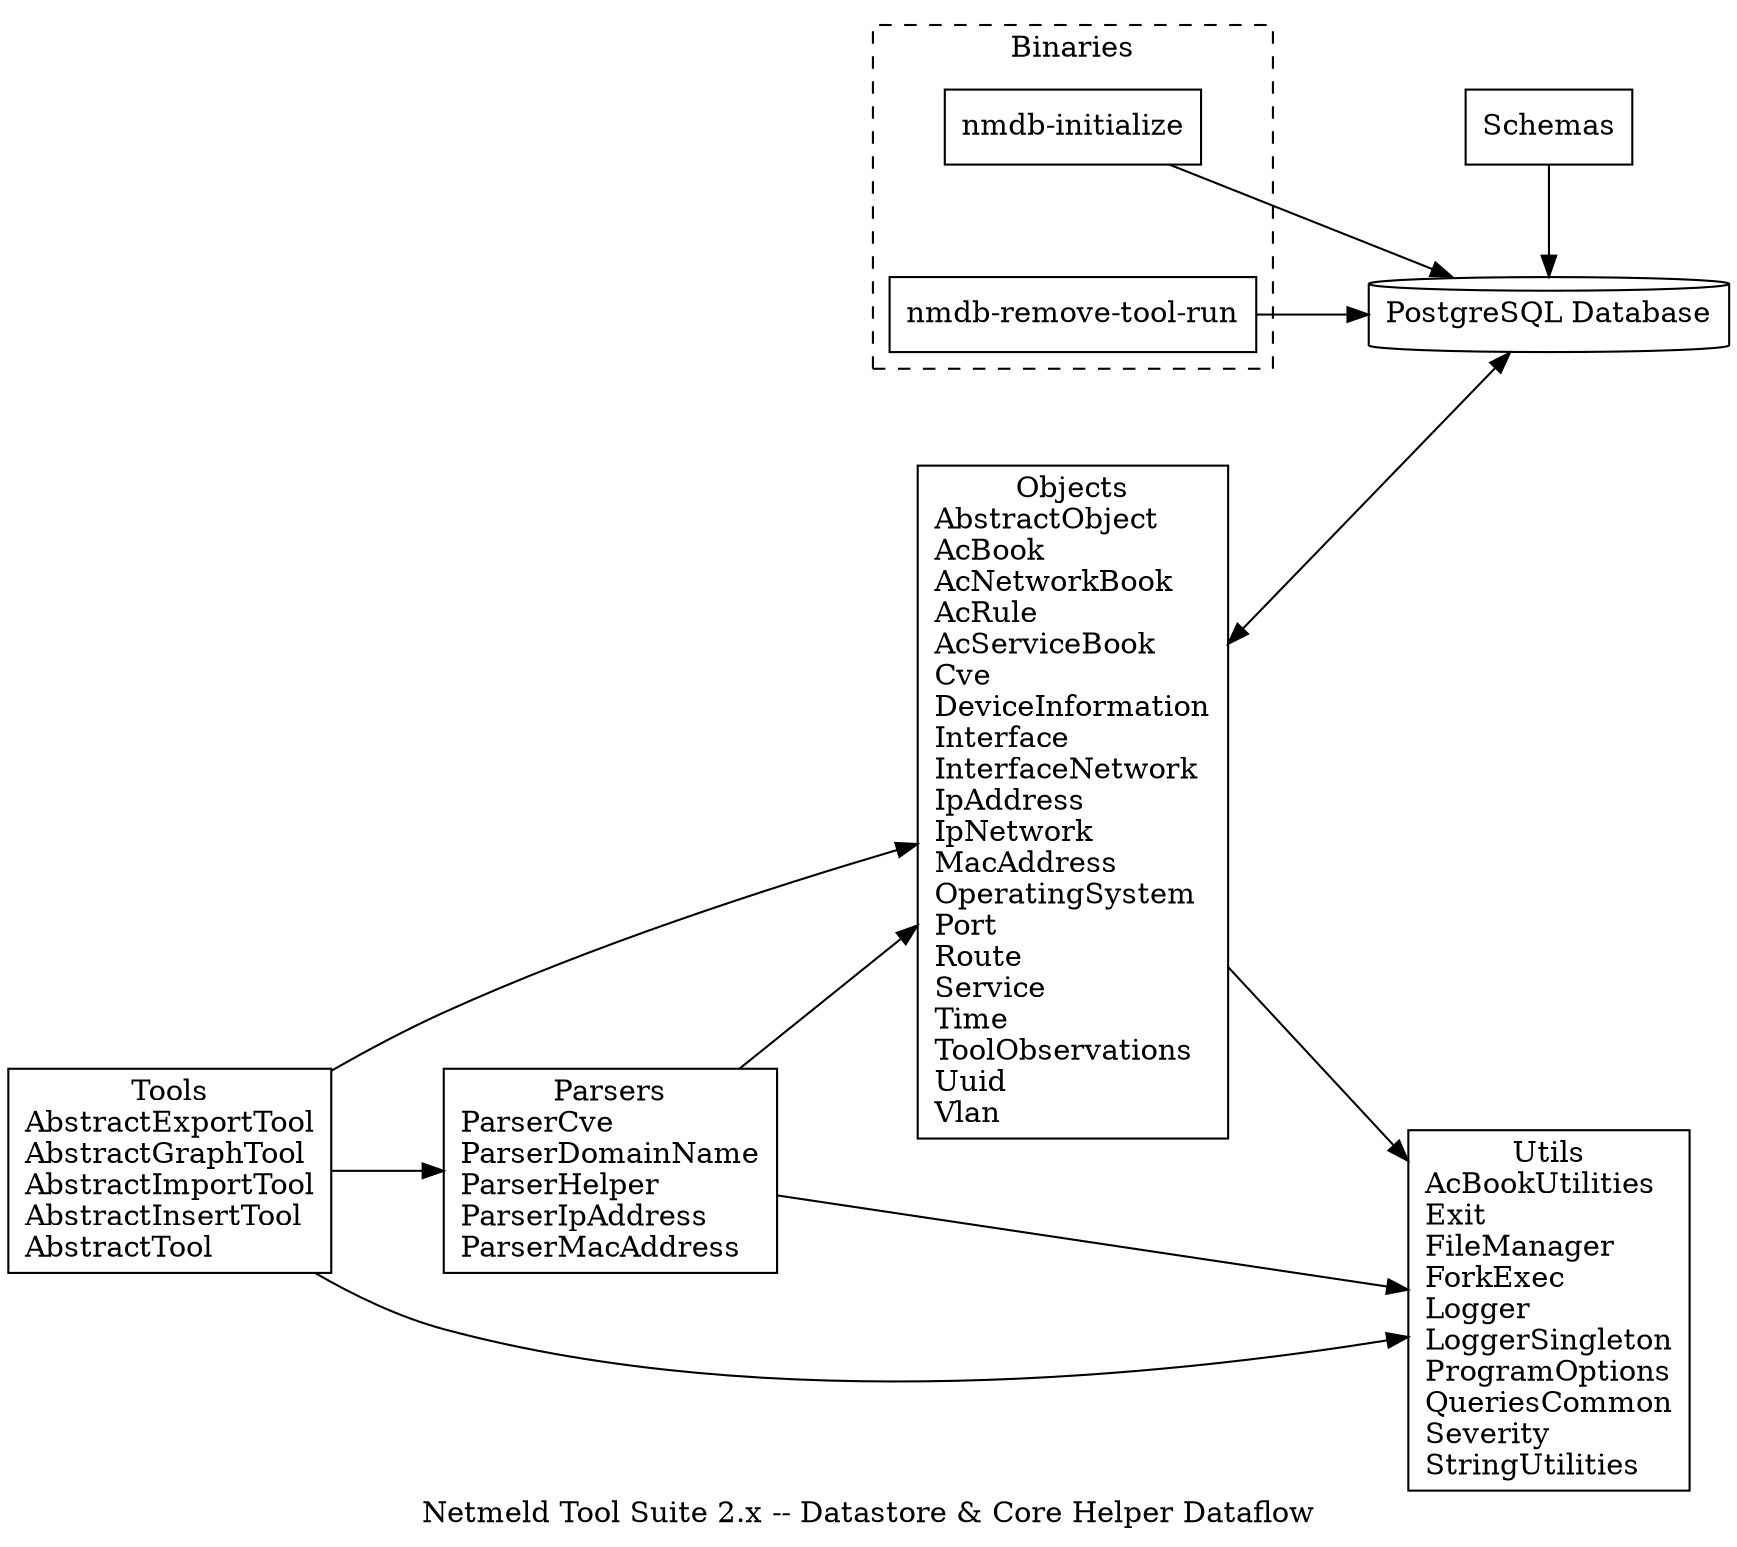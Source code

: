 digraph netmeld {
  rankdir=LR;
  nodesep=0.75;
  ranksep=0.75;
  newrank=true;
  splines=spline;

  label="Netmeld Tool Suite 2.x -- Datastore & Core Helper Dataflow";


  // find core/utils/ -iname "*.hpp" | sed -e 's/core\/utils\///g' -e 's/.hpp/\\l/g' | sort -u | paste -sd '' -

  node [shape=rectangle];
  init [label="nmdb-initialize"];
  remove [label="nmdb-remove-tool-run"];
  objects [label="Objects\nAbstractObject\lAcBook\lAcNetworkBook\lAcRule\lAcServiceBook\lCve\lDeviceInformation\lInterface\lInterfaceNetwork\lIpAddress\lIpNetwork\lMacAddress\lOperatingSystem\lPort\lRoute\lService\lTime\lToolObservations\lUuid\lVlan\l"];
  parsers [label="Parsers\nParserCve\lParserDomainName\lParserHelper\lParserIpAddress\lParserMacAddress\l"];
  schemas [label="Schemas\n"];
  tools [label="Tools\nAbstractExportTool\lAbstractGraphTool\lAbstractImportTool\lAbstractInsertTool\lAbstractTool\l"];
  utils [label="Utils\nAcBookUtilities\lExit\lFileManager\lForkExec\lLogger\lLoggerSingleton\lProgramOptions\lQueriesCommon\lSeverity\lStringUtilities\l"];

  node [shape=cylinder];
  datastore [label="PostgreSQL Database"];

  subgraph cluster_binaries {
    label="Binaries";
    style="dashed";

    init;
    remove;
  }

  {rank=same; schemas datastore};

  {init remove}->datastore;
  objects->datastore [dir="both"];
  tools->parsers;
  {objects parsers tools}->utils;
  tools->objects;
  schemas->datastore;
  parsers->objects;
}
